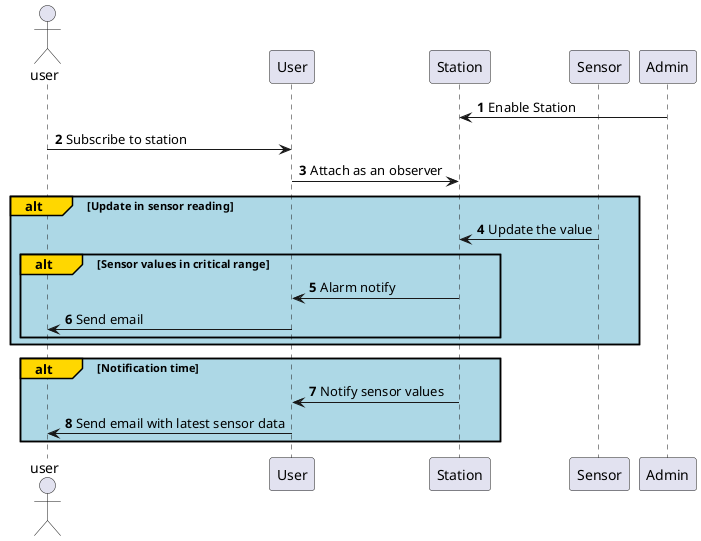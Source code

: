 @startuml
'https://plantuml.com/sequence-diagram

autonumber
actor user
participant User
participant Station
participant Sensor
participant Admin
Admin -> Station: Enable Station
user -> User: Subscribe to station
User -> Station: Attach as an observer
alt#Gold #LightBlue Update in sensor reading
    Sensor -> Station: Update the value
    alt#Gold #LightBlue Sensor values in critical range
        Station -> User: Alarm notify
        User -> user: Send email
    end
end

alt#Gold #LightBlue Notification time
    Station -> User: Notify sensor values
    User -> user: Send email with latest sensor data
end


@enduml